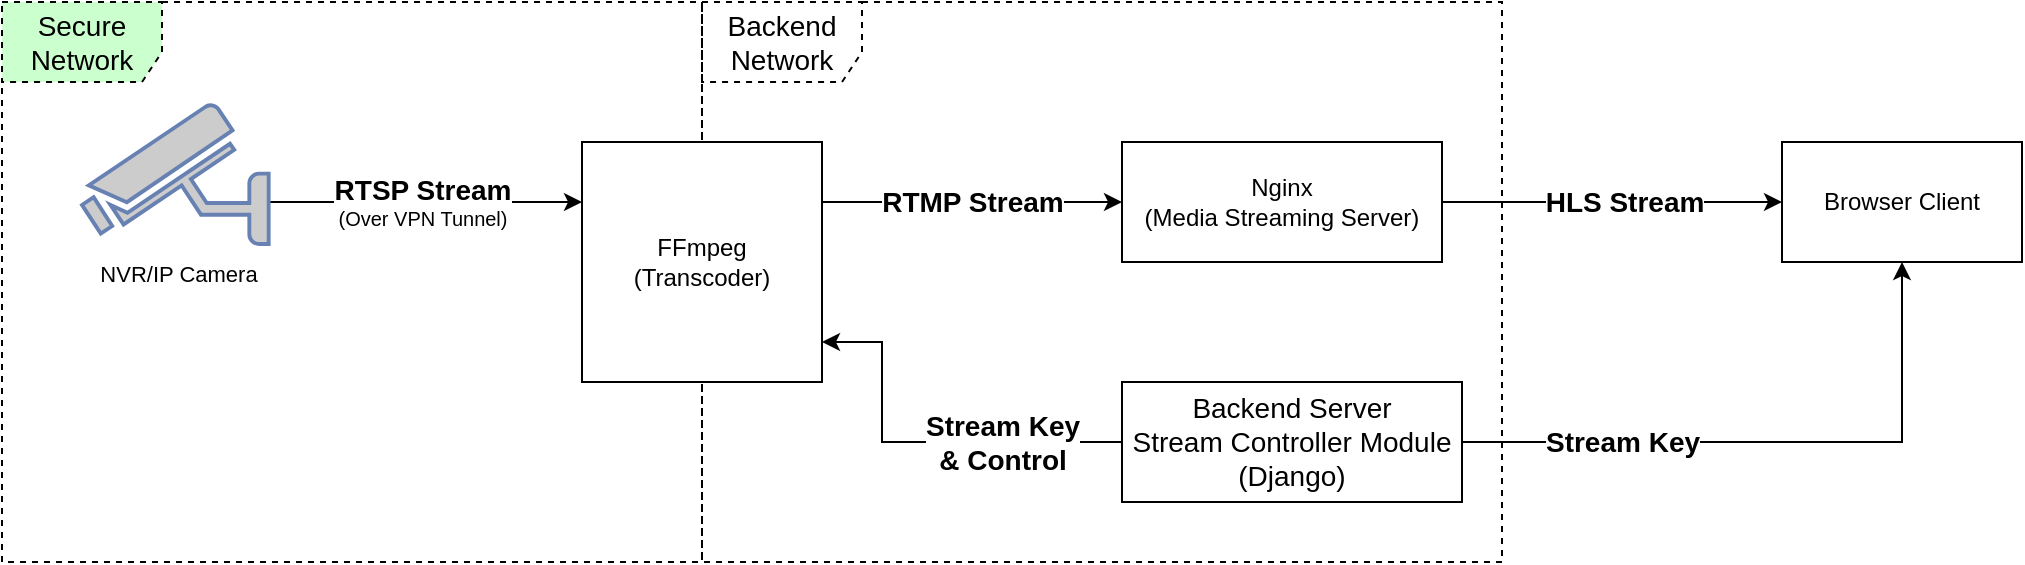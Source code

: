 <mxfile>
    <diagram id="MQiimjNqmvz4MkWxc6DV" name="LiveStreamArch">
        <mxGraphModel dx="1285" dy="1078" grid="1" gridSize="10" guides="1" tooltips="1" connect="1" arrows="1" fold="1" page="1" pageScale="1" pageWidth="850" pageHeight="1100" math="0" shadow="0">
            <root>
                <mxCell id="0"/>
                <mxCell id="1" parent="0"/>
                <mxCell id="aBy2o1v67G3EIM40Kepp-22" value="Backend&lt;br&gt;Network" style="shape=umlFrame;whiteSpace=wrap;html=1;fontSize=14;dashed=1;width=80;height=40;" parent="1" vertex="1">
                    <mxGeometry x="450" y="60" width="400" height="280" as="geometry"/>
                </mxCell>
                <mxCell id="aBy2o1v67G3EIM40Kepp-18" value="Secure Network" style="shape=umlFrame;whiteSpace=wrap;html=1;fontSize=14;dashed=1;width=80;height=40;fillColor=#CCFFCE;shadow=0;" parent="1" vertex="1">
                    <mxGeometry x="100" y="60" width="350" height="280" as="geometry"/>
                </mxCell>
                <mxCell id="aBy2o1v67G3EIM40Kepp-4" style="edgeStyle=orthogonalEdgeStyle;rounded=0;orthogonalLoop=1;jettySize=auto;html=1;" parent="1" source="TTizbZUMgJakswOK9ViD-1" target="2" edge="1">
                    <mxGeometry relative="1" as="geometry">
                        <Array as="points">
                            <mxPoint x="350" y="160"/>
                            <mxPoint x="350" y="160"/>
                        </Array>
                    </mxGeometry>
                </mxCell>
                <mxCell id="aBy2o1v67G3EIM40Kepp-5" value="&lt;font style=&quot;&quot;&gt;&lt;b style=&quot;font-size: 14px;&quot;&gt;RTSP Stream&lt;/b&gt;&lt;br&gt;&lt;font style=&quot;font-size: 10px;&quot;&gt;(Over VPN Tunnel)&lt;/font&gt;&lt;br&gt;&lt;/font&gt;" style="edgeLabel;html=1;align=center;verticalAlign=middle;resizable=0;points=[];" parent="aBy2o1v67G3EIM40Kepp-4" vertex="1" connectable="0">
                    <mxGeometry x="-0.174" y="-1" relative="1" as="geometry">
                        <mxPoint x="12" y="-1" as="offset"/>
                    </mxGeometry>
                </mxCell>
                <mxCell id="TTizbZUMgJakswOK9ViD-1" value="" style="fontColor=#0066CC;verticalAlign=top;verticalLabelPosition=bottom;labelPosition=center;align=center;html=1;outlineConnect=0;fillColor=#CCCCCC;strokeColor=#6881B3;gradientColor=none;gradientDirection=north;strokeWidth=2;shape=mxgraph.networks.security_camera;flipH=1;" parent="1" vertex="1">
                    <mxGeometry x="140" y="111" width="93.33" height="70" as="geometry"/>
                </mxCell>
                <mxCell id="aBy2o1v67G3EIM40Kepp-7" value="" style="edgeStyle=orthogonalEdgeStyle;rounded=0;orthogonalLoop=1;jettySize=auto;html=1;fontSize=14;exitX=1;exitY=0.25;exitDx=0;exitDy=0;" parent="1" source="2" target="aBy2o1v67G3EIM40Kepp-6" edge="1">
                    <mxGeometry relative="1" as="geometry"/>
                </mxCell>
                <mxCell id="aBy2o1v67G3EIM40Kepp-8" value="&lt;b&gt;RTMP Stream&lt;/b&gt;" style="edgeLabel;html=1;align=center;verticalAlign=middle;resizable=0;points=[];fontSize=14;" parent="aBy2o1v67G3EIM40Kepp-7" vertex="1" connectable="0">
                    <mxGeometry x="-0.169" y="1" relative="1" as="geometry">
                        <mxPoint x="12" y="1" as="offset"/>
                    </mxGeometry>
                </mxCell>
                <mxCell id="2" value="FFmpeg&lt;br&gt;(Transcoder)" style="rounded=0;whiteSpace=wrap;html=1;" parent="1" vertex="1">
                    <mxGeometry x="390" y="130" width="120" height="120" as="geometry"/>
                </mxCell>
                <mxCell id="aBy2o1v67G3EIM40Kepp-10" value="" style="edgeStyle=orthogonalEdgeStyle;rounded=0;orthogonalLoop=1;jettySize=auto;html=1;fontSize=14;" parent="1" source="aBy2o1v67G3EIM40Kepp-6" target="aBy2o1v67G3EIM40Kepp-9" edge="1">
                    <mxGeometry relative="1" as="geometry"/>
                </mxCell>
                <mxCell id="aBy2o1v67G3EIM40Kepp-12" value="&lt;b&gt;HLS Stream&lt;/b&gt;" style="edgeLabel;html=1;align=center;verticalAlign=middle;resizable=0;points=[];fontSize=14;" parent="aBy2o1v67G3EIM40Kepp-10" vertex="1" connectable="0">
                    <mxGeometry x="-0.22" y="-1" relative="1" as="geometry">
                        <mxPoint x="24" y="-1" as="offset"/>
                    </mxGeometry>
                </mxCell>
                <mxCell id="aBy2o1v67G3EIM40Kepp-6" value="Nginx&lt;br&gt;(Media Streaming Server)" style="whiteSpace=wrap;html=1;rounded=0;" parent="1" vertex="1">
                    <mxGeometry x="660" y="130" width="160" height="60" as="geometry"/>
                </mxCell>
                <mxCell id="aBy2o1v67G3EIM40Kepp-9" value="Browser Client" style="whiteSpace=wrap;html=1;rounded=0;" parent="1" vertex="1">
                    <mxGeometry x="990" y="130" width="120" height="60" as="geometry"/>
                </mxCell>
                <mxCell id="aBy2o1v67G3EIM40Kepp-14" style="edgeStyle=orthogonalEdgeStyle;rounded=0;orthogonalLoop=1;jettySize=auto;html=1;fontSize=14;strokeWidth=1;" parent="1" source="aBy2o1v67G3EIM40Kepp-13" target="2" edge="1">
                    <mxGeometry relative="1" as="geometry">
                        <Array as="points">
                            <mxPoint x="540" y="280"/>
                            <mxPoint x="540" y="230"/>
                        </Array>
                    </mxGeometry>
                </mxCell>
                <mxCell id="aBy2o1v67G3EIM40Kepp-17" value="&lt;b&gt;Stream Key&lt;br&gt;&amp;amp; Control&lt;br&gt;&lt;/b&gt;" style="edgeLabel;html=1;align=center;verticalAlign=middle;resizable=0;points=[];fontSize=14;" parent="aBy2o1v67G3EIM40Kepp-14" vertex="1" connectable="0">
                    <mxGeometry x="-0.139" y="-2" relative="1" as="geometry">
                        <mxPoint x="26" y="2" as="offset"/>
                    </mxGeometry>
                </mxCell>
                <mxCell id="aBy2o1v67G3EIM40Kepp-15" style="edgeStyle=orthogonalEdgeStyle;rounded=0;orthogonalLoop=1;jettySize=auto;html=1;entryX=0.5;entryY=1;entryDx=0;entryDy=0;fontSize=14;strokeWidth=1;" parent="1" source="aBy2o1v67G3EIM40Kepp-13" target="aBy2o1v67G3EIM40Kepp-9" edge="1">
                    <mxGeometry relative="1" as="geometry"/>
                </mxCell>
                <mxCell id="aBy2o1v67G3EIM40Kepp-16" value="&lt;b&gt;Stream Key&lt;/b&gt;" style="edgeLabel;html=1;align=center;verticalAlign=middle;resizable=0;points=[];fontSize=14;" parent="aBy2o1v67G3EIM40Kepp-15" vertex="1" connectable="0">
                    <mxGeometry x="-0.221" y="-3" relative="1" as="geometry">
                        <mxPoint x="-41" y="-3" as="offset"/>
                    </mxGeometry>
                </mxCell>
                <mxCell id="aBy2o1v67G3EIM40Kepp-13" value="Backend Server &lt;br&gt;Stream Controller Module&lt;br&gt;(Django)" style="rounded=0;whiteSpace=wrap;html=1;fontSize=14;" parent="1" vertex="1">
                    <mxGeometry x="660" y="250" width="170" height="60" as="geometry"/>
                </mxCell>
                <mxCell id="aBy2o1v67G3EIM40Kepp-23" value="&lt;font style=&quot;font-size: 11px;&quot;&gt;NVR/IP Camera&lt;/font&gt;" style="text;html=1;strokeColor=none;fillColor=none;align=center;verticalAlign=middle;whiteSpace=wrap;rounded=0;shadow=0;dashed=1;fontSize=10;" parent="1" vertex="1">
                    <mxGeometry x="147" y="181" width="83.33" height="30" as="geometry"/>
                </mxCell>
            </root>
        </mxGraphModel>
    </diagram>
</mxfile>